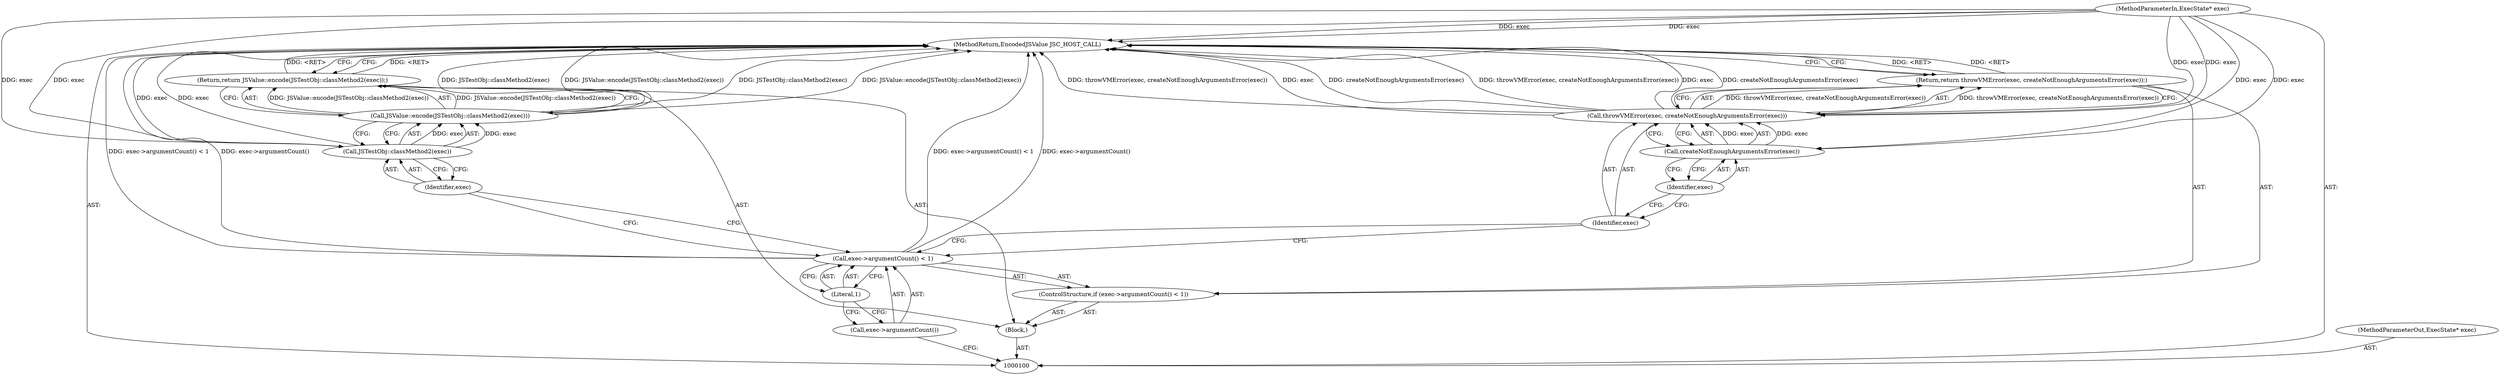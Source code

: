 digraph "0_Chrome_b944f670bb7a8a919daac497a4ea0536c954c201_21" {
"1000116" [label="(MethodReturn,EncodedJSValue JSC_HOST_CALL)"];
"1000101" [label="(MethodParameterIn,ExecState* exec)"];
"1000147" [label="(MethodParameterOut,ExecState* exec)"];
"1000102" [label="(Block,)"];
"1000106" [label="(Literal,1)"];
"1000103" [label="(ControlStructure,if (exec->argumentCount() < 1))"];
"1000104" [label="(Call,exec->argumentCount() < 1)"];
"1000105" [label="(Call,exec->argumentCount())"];
"1000108" [label="(Call,throwVMError(exec, createNotEnoughArgumentsError(exec)))"];
"1000109" [label="(Identifier,exec)"];
"1000110" [label="(Call,createNotEnoughArgumentsError(exec))"];
"1000111" [label="(Identifier,exec)"];
"1000107" [label="(Return,return throwVMError(exec, createNotEnoughArgumentsError(exec));)"];
"1000113" [label="(Call,JSValue::encode(JSTestObj::classMethod2(exec)))"];
"1000114" [label="(Call,JSTestObj::classMethod2(exec))"];
"1000112" [label="(Return,return JSValue::encode(JSTestObj::classMethod2(exec));)"];
"1000115" [label="(Identifier,exec)"];
"1000116" -> "1000100"  [label="AST: "];
"1000116" -> "1000107"  [label="CFG: "];
"1000116" -> "1000112"  [label="CFG: "];
"1000108" -> "1000116"  [label="DDG: throwVMError(exec, createNotEnoughArgumentsError(exec))"];
"1000108" -> "1000116"  [label="DDG: exec"];
"1000108" -> "1000116"  [label="DDG: createNotEnoughArgumentsError(exec)"];
"1000104" -> "1000116"  [label="DDG: exec->argumentCount() < 1"];
"1000104" -> "1000116"  [label="DDG: exec->argumentCount()"];
"1000113" -> "1000116"  [label="DDG: JSTestObj::classMethod2(exec)"];
"1000113" -> "1000116"  [label="DDG: JSValue::encode(JSTestObj::classMethod2(exec))"];
"1000114" -> "1000116"  [label="DDG: exec"];
"1000101" -> "1000116"  [label="DDG: exec"];
"1000112" -> "1000116"  [label="DDG: <RET>"];
"1000107" -> "1000116"  [label="DDG: <RET>"];
"1000101" -> "1000100"  [label="AST: "];
"1000101" -> "1000116"  [label="DDG: exec"];
"1000101" -> "1000108"  [label="DDG: exec"];
"1000101" -> "1000110"  [label="DDG: exec"];
"1000101" -> "1000114"  [label="DDG: exec"];
"1000147" -> "1000100"  [label="AST: "];
"1000102" -> "1000100"  [label="AST: "];
"1000103" -> "1000102"  [label="AST: "];
"1000112" -> "1000102"  [label="AST: "];
"1000106" -> "1000104"  [label="AST: "];
"1000106" -> "1000105"  [label="CFG: "];
"1000104" -> "1000106"  [label="CFG: "];
"1000103" -> "1000102"  [label="AST: "];
"1000104" -> "1000103"  [label="AST: "];
"1000107" -> "1000103"  [label="AST: "];
"1000104" -> "1000103"  [label="AST: "];
"1000104" -> "1000106"  [label="CFG: "];
"1000105" -> "1000104"  [label="AST: "];
"1000106" -> "1000104"  [label="AST: "];
"1000109" -> "1000104"  [label="CFG: "];
"1000115" -> "1000104"  [label="CFG: "];
"1000104" -> "1000116"  [label="DDG: exec->argumentCount() < 1"];
"1000104" -> "1000116"  [label="DDG: exec->argumentCount()"];
"1000105" -> "1000104"  [label="AST: "];
"1000105" -> "1000100"  [label="CFG: "];
"1000106" -> "1000105"  [label="CFG: "];
"1000108" -> "1000107"  [label="AST: "];
"1000108" -> "1000110"  [label="CFG: "];
"1000109" -> "1000108"  [label="AST: "];
"1000110" -> "1000108"  [label="AST: "];
"1000107" -> "1000108"  [label="CFG: "];
"1000108" -> "1000116"  [label="DDG: throwVMError(exec, createNotEnoughArgumentsError(exec))"];
"1000108" -> "1000116"  [label="DDG: exec"];
"1000108" -> "1000116"  [label="DDG: createNotEnoughArgumentsError(exec)"];
"1000108" -> "1000107"  [label="DDG: throwVMError(exec, createNotEnoughArgumentsError(exec))"];
"1000110" -> "1000108"  [label="DDG: exec"];
"1000101" -> "1000108"  [label="DDG: exec"];
"1000109" -> "1000108"  [label="AST: "];
"1000109" -> "1000104"  [label="CFG: "];
"1000111" -> "1000109"  [label="CFG: "];
"1000110" -> "1000108"  [label="AST: "];
"1000110" -> "1000111"  [label="CFG: "];
"1000111" -> "1000110"  [label="AST: "];
"1000108" -> "1000110"  [label="CFG: "];
"1000110" -> "1000108"  [label="DDG: exec"];
"1000101" -> "1000110"  [label="DDG: exec"];
"1000111" -> "1000110"  [label="AST: "];
"1000111" -> "1000109"  [label="CFG: "];
"1000110" -> "1000111"  [label="CFG: "];
"1000107" -> "1000103"  [label="AST: "];
"1000107" -> "1000108"  [label="CFG: "];
"1000108" -> "1000107"  [label="AST: "];
"1000116" -> "1000107"  [label="CFG: "];
"1000107" -> "1000116"  [label="DDG: <RET>"];
"1000108" -> "1000107"  [label="DDG: throwVMError(exec, createNotEnoughArgumentsError(exec))"];
"1000113" -> "1000112"  [label="AST: "];
"1000113" -> "1000114"  [label="CFG: "];
"1000114" -> "1000113"  [label="AST: "];
"1000112" -> "1000113"  [label="CFG: "];
"1000113" -> "1000116"  [label="DDG: JSTestObj::classMethod2(exec)"];
"1000113" -> "1000116"  [label="DDG: JSValue::encode(JSTestObj::classMethod2(exec))"];
"1000113" -> "1000112"  [label="DDG: JSValue::encode(JSTestObj::classMethod2(exec))"];
"1000114" -> "1000113"  [label="DDG: exec"];
"1000114" -> "1000113"  [label="AST: "];
"1000114" -> "1000115"  [label="CFG: "];
"1000115" -> "1000114"  [label="AST: "];
"1000113" -> "1000114"  [label="CFG: "];
"1000114" -> "1000116"  [label="DDG: exec"];
"1000114" -> "1000113"  [label="DDG: exec"];
"1000101" -> "1000114"  [label="DDG: exec"];
"1000112" -> "1000102"  [label="AST: "];
"1000112" -> "1000113"  [label="CFG: "];
"1000113" -> "1000112"  [label="AST: "];
"1000116" -> "1000112"  [label="CFG: "];
"1000112" -> "1000116"  [label="DDG: <RET>"];
"1000113" -> "1000112"  [label="DDG: JSValue::encode(JSTestObj::classMethod2(exec))"];
"1000115" -> "1000114"  [label="AST: "];
"1000115" -> "1000104"  [label="CFG: "];
"1000114" -> "1000115"  [label="CFG: "];
}
